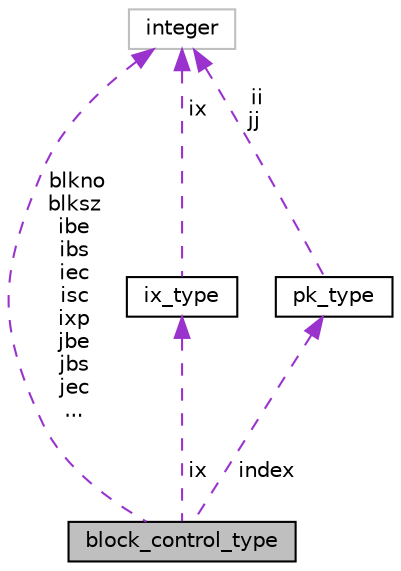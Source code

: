 digraph "block_control_type"
{
 // INTERACTIVE_SVG=YES
 // LATEX_PDF_SIZE
  edge [fontname="Helvetica",fontsize="10",labelfontname="Helvetica",labelfontsize="10"];
  node [fontname="Helvetica",fontsize="10",shape=record];
  Node1 [label="block_control_type",height=0.2,width=0.4,color="black", fillcolor="grey75", style="filled", fontcolor="black",tooltip="Block data and extents for OpenMP threading of column-based calculations."];
  Node2 -> Node1 [dir="back",color="darkorchid3",fontsize="10",style="dashed",label=" ix" ,fontname="Helvetica"];
  Node2 [label="ix_type",height=0.2,width=0.4,color="black", fillcolor="white", style="filled",URL="$group__block__control__mod.html#structblock__control__mod_1_1ix__type",tooltip="Type to dereference packed index from global index."];
  Node3 -> Node2 [dir="back",color="darkorchid3",fontsize="10",style="dashed",label=" ix" ,fontname="Helvetica"];
  Node3 [label="integer",height=0.2,width=0.4,color="grey75", fillcolor="white", style="filled",tooltip=" "];
  Node4 -> Node1 [dir="back",color="darkorchid3",fontsize="10",style="dashed",label=" index" ,fontname="Helvetica"];
  Node4 [label="pk_type",height=0.2,width=0.4,color="black", fillcolor="white", style="filled",URL="$group__block__control__mod.html#structblock__control__mod_1_1pk__type",tooltip="Type to dereference packed index from global indices."];
  Node3 -> Node4 [dir="back",color="darkorchid3",fontsize="10",style="dashed",label=" ii\njj" ,fontname="Helvetica"];
  Node3 -> Node1 [dir="back",color="darkorchid3",fontsize="10",style="dashed",label=" blkno\nblksz\nibe\nibs\niec\nisc\nixp\njbe\njbs\njec\n..." ,fontname="Helvetica"];
}
